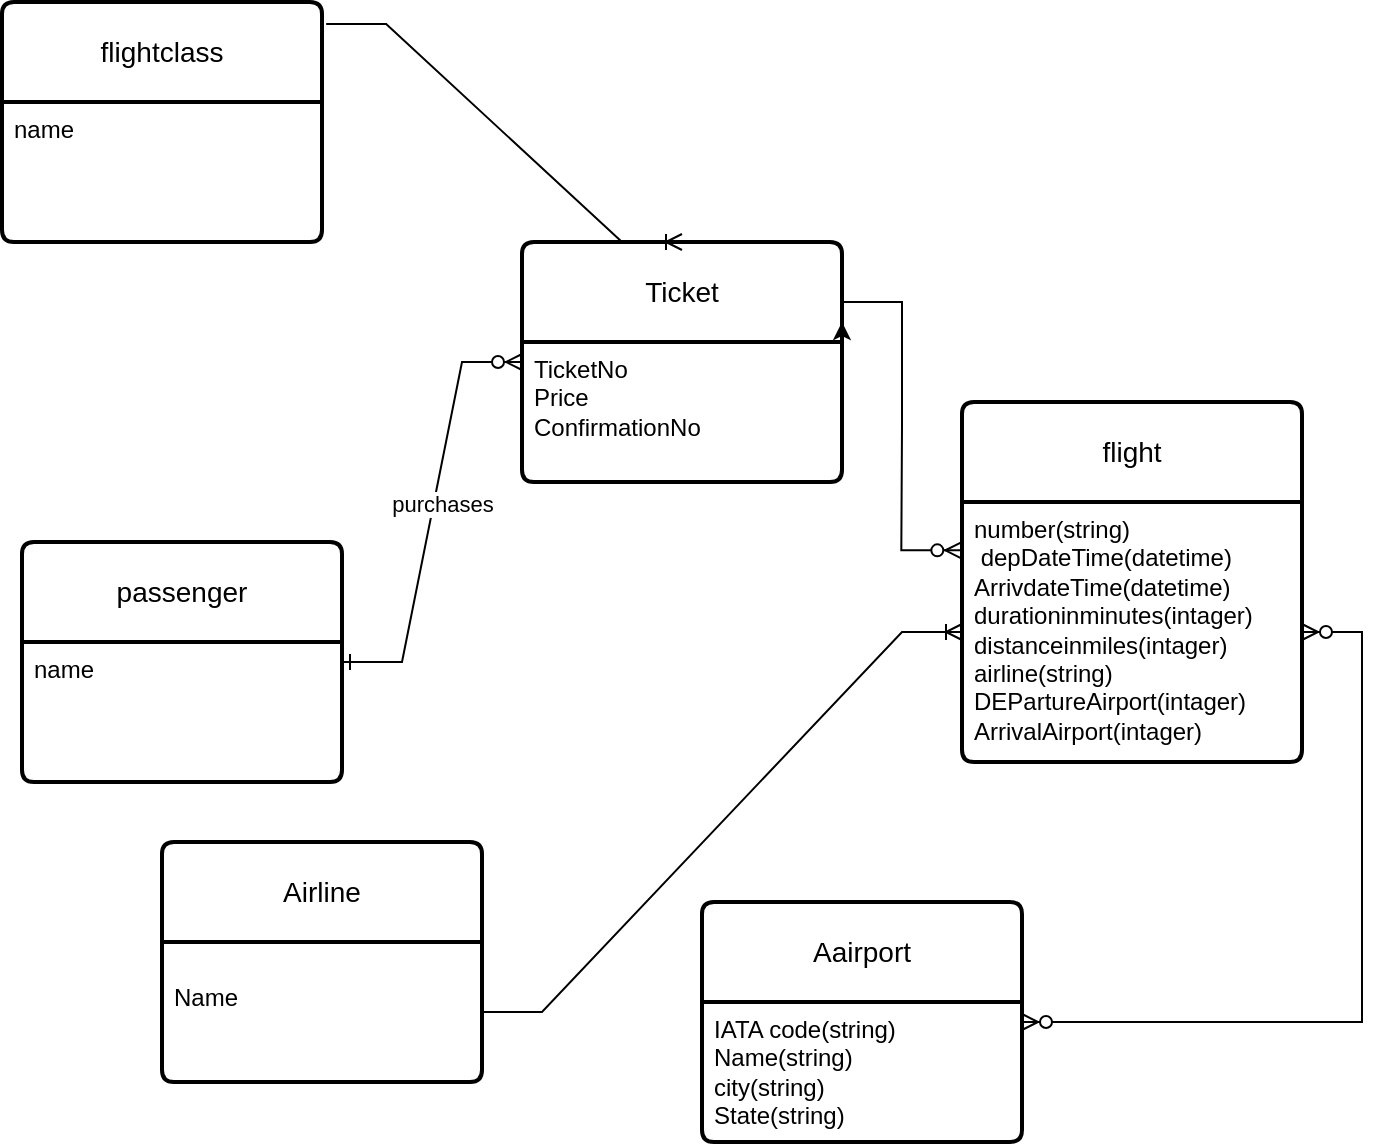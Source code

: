 <mxfile version="21.2.7" type="github">
  <diagram name="Page-1" id="_Xvy-NGbX2OLYNPR4ewf">
    <mxGraphModel dx="1050" dy="581" grid="1" gridSize="10" guides="1" tooltips="1" connect="1" arrows="1" fold="1" page="1" pageScale="1" pageWidth="827" pageHeight="1169" math="0" shadow="0">
      <root>
        <mxCell id="0" />
        <mxCell id="1" parent="0" />
        <mxCell id="ZsyOV6AfNoLjmDjLiw5P-5" value="passenger" style="swimlane;childLayout=stackLayout;horizontal=1;startSize=50;horizontalStack=0;rounded=1;fontSize=14;fontStyle=0;strokeWidth=2;resizeParent=0;resizeLast=1;shadow=0;dashed=0;align=center;arcSize=4;whiteSpace=wrap;html=1;" vertex="1" parent="1">
          <mxGeometry x="70" y="380" width="160" height="120" as="geometry" />
        </mxCell>
        <mxCell id="ZsyOV6AfNoLjmDjLiw5P-6" value="name&lt;br&gt;" style="align=left;strokeColor=none;fillColor=none;spacingLeft=4;fontSize=12;verticalAlign=top;resizable=0;rotatable=0;part=1;html=1;" vertex="1" parent="ZsyOV6AfNoLjmDjLiw5P-5">
          <mxGeometry y="50" width="160" height="70" as="geometry" />
        </mxCell>
        <mxCell id="ZsyOV6AfNoLjmDjLiw5P-7" value="flight&lt;br&gt;" style="swimlane;childLayout=stackLayout;horizontal=1;startSize=50;horizontalStack=0;rounded=1;fontSize=14;fontStyle=0;strokeWidth=2;resizeParent=0;resizeLast=1;shadow=0;dashed=0;align=center;arcSize=4;whiteSpace=wrap;html=1;" vertex="1" parent="1">
          <mxGeometry x="540" y="310" width="170" height="180" as="geometry" />
        </mxCell>
        <mxCell id="ZsyOV6AfNoLjmDjLiw5P-8" value="number(string)&lt;br&gt;&amp;nbsp;depDateTime(datetime)&lt;br&gt;ArrivdateTime(datetime)&lt;br&gt;durationinminutes(intager)&lt;br&gt;distanceinmiles(intager)&lt;br&gt;airline(string)&lt;br&gt;DEPartureAirport(intager)&lt;br&gt;ArrivalAirport(intager)" style="align=left;strokeColor=none;fillColor=none;spacingLeft=4;fontSize=12;verticalAlign=top;resizable=0;rotatable=0;part=1;html=1;" vertex="1" parent="ZsyOV6AfNoLjmDjLiw5P-7">
          <mxGeometry y="50" width="170" height="130" as="geometry" />
        </mxCell>
        <mxCell id="ZsyOV6AfNoLjmDjLiw5P-17" value="Aairport&lt;br&gt;" style="swimlane;childLayout=stackLayout;horizontal=1;startSize=50;horizontalStack=0;rounded=1;fontSize=14;fontStyle=0;strokeWidth=2;resizeParent=0;resizeLast=1;shadow=0;dashed=0;align=center;arcSize=4;whiteSpace=wrap;html=1;" vertex="1" parent="1">
          <mxGeometry x="410" y="560" width="160" height="120" as="geometry" />
        </mxCell>
        <mxCell id="ZsyOV6AfNoLjmDjLiw5P-18" value="IATA code(string)&lt;br&gt;Name(string)&lt;br&gt;city(string)&lt;br&gt;State(string)" style="align=left;strokeColor=none;fillColor=none;spacingLeft=4;fontSize=12;verticalAlign=top;resizable=0;rotatable=0;part=1;html=1;" vertex="1" parent="ZsyOV6AfNoLjmDjLiw5P-17">
          <mxGeometry y="50" width="160" height="70" as="geometry" />
        </mxCell>
        <mxCell id="ZsyOV6AfNoLjmDjLiw5P-22" value="Ticket" style="swimlane;childLayout=stackLayout;horizontal=1;startSize=50;horizontalStack=0;rounded=1;fontSize=14;fontStyle=0;strokeWidth=2;resizeParent=0;resizeLast=1;shadow=0;dashed=0;align=center;arcSize=4;whiteSpace=wrap;html=1;" vertex="1" parent="1">
          <mxGeometry x="320" y="230" width="160" height="120" as="geometry" />
        </mxCell>
        <mxCell id="ZsyOV6AfNoLjmDjLiw5P-23" value="TicketNo&lt;br&gt;Price&lt;br&gt;ConfirmationNo" style="align=left;strokeColor=none;fillColor=none;spacingLeft=4;fontSize=12;verticalAlign=top;resizable=0;rotatable=0;part=1;html=1;" vertex="1" parent="ZsyOV6AfNoLjmDjLiw5P-22">
          <mxGeometry y="50" width="160" height="70" as="geometry" />
        </mxCell>
        <mxCell id="ZsyOV6AfNoLjmDjLiw5P-24" value="" style="edgeStyle=entityRelationEdgeStyle;fontSize=12;html=1;endArrow=ERzeroToMany;endFill=1;startArrow=ERzeroToMany;rounded=0;" edge="1" parent="1" target="ZsyOV6AfNoLjmDjLiw5P-8">
          <mxGeometry width="100" height="100" relative="1" as="geometry">
            <mxPoint x="570" y="620" as="sourcePoint" />
            <mxPoint x="670" y="520" as="targetPoint" />
          </mxGeometry>
        </mxCell>
        <mxCell id="ZsyOV6AfNoLjmDjLiw5P-25" value="" style="edgeStyle=entityRelationEdgeStyle;fontSize=12;html=1;endArrow=ERzeroToMany;endFill=1;startArrow=ERone;rounded=0;startFill=0;" edge="1" parent="1" source="ZsyOV6AfNoLjmDjLiw5P-5" target="ZsyOV6AfNoLjmDjLiw5P-22">
          <mxGeometry width="100" height="100" relative="1" as="geometry">
            <mxPoint x="200" y="320" as="sourcePoint" />
            <mxPoint x="310" y="280" as="targetPoint" />
          </mxGeometry>
        </mxCell>
        <mxCell id="ZsyOV6AfNoLjmDjLiw5P-27" value="purchases&lt;br&gt;" style="edgeLabel;html=1;align=center;verticalAlign=middle;resizable=0;points=[];" vertex="1" connectable="0" parent="ZsyOV6AfNoLjmDjLiw5P-25">
          <mxGeometry x="0.047" y="-4" relative="1" as="geometry">
            <mxPoint as="offset" />
          </mxGeometry>
        </mxCell>
        <mxCell id="ZsyOV6AfNoLjmDjLiw5P-29" value="" style="edgeStyle=entityRelationEdgeStyle;fontSize=12;html=1;endArrow=ERzeroToMany;endFill=1;startArrow=baseDash;rounded=0;entryX=-0.002;entryY=0.186;entryDx=0;entryDy=0;entryPerimeter=0;startFill=0;exitX=1;exitY=0.25;exitDx=0;exitDy=0;" edge="1" parent="1" source="ZsyOV6AfNoLjmDjLiw5P-22" target="ZsyOV6AfNoLjmDjLiw5P-8">
          <mxGeometry width="100" height="100" relative="1" as="geometry">
            <mxPoint x="490" y="270" as="sourcePoint" />
            <mxPoint x="580" y="170" as="targetPoint" />
          </mxGeometry>
        </mxCell>
        <mxCell id="ZsyOV6AfNoLjmDjLiw5P-30" style="edgeStyle=orthogonalEdgeStyle;rounded=0;orthogonalLoop=1;jettySize=auto;html=1;exitX=1;exitY=0;exitDx=0;exitDy=0;" edge="1" parent="1" source="ZsyOV6AfNoLjmDjLiw5P-23">
          <mxGeometry relative="1" as="geometry">
            <mxPoint x="480" y="270" as="targetPoint" />
          </mxGeometry>
        </mxCell>
        <mxCell id="ZsyOV6AfNoLjmDjLiw5P-31" value="Airline" style="swimlane;childLayout=stackLayout;horizontal=1;startSize=50;horizontalStack=0;rounded=1;fontSize=14;fontStyle=0;strokeWidth=2;resizeParent=0;resizeLast=1;shadow=0;dashed=0;align=center;arcSize=4;whiteSpace=wrap;html=1;" vertex="1" parent="1">
          <mxGeometry x="140" y="530" width="160" height="120" as="geometry" />
        </mxCell>
        <mxCell id="ZsyOV6AfNoLjmDjLiw5P-32" value="&lt;br&gt;Name&lt;br&gt;" style="align=left;strokeColor=none;fillColor=none;spacingLeft=4;fontSize=12;verticalAlign=top;resizable=0;rotatable=0;part=1;html=1;" vertex="1" parent="ZsyOV6AfNoLjmDjLiw5P-31">
          <mxGeometry y="50" width="160" height="70" as="geometry" />
        </mxCell>
        <mxCell id="ZsyOV6AfNoLjmDjLiw5P-33" value="" style="edgeStyle=entityRelationEdgeStyle;fontSize=12;html=1;endArrow=ERoneToMany;rounded=0;entryX=0;entryY=0.5;entryDx=0;entryDy=0;" edge="1" parent="1" source="ZsyOV6AfNoLjmDjLiw5P-32" target="ZsyOV6AfNoLjmDjLiw5P-8">
          <mxGeometry width="100" height="100" relative="1" as="geometry">
            <mxPoint x="380" y="520" as="sourcePoint" />
            <mxPoint x="480" y="420" as="targetPoint" />
          </mxGeometry>
        </mxCell>
        <mxCell id="ZsyOV6AfNoLjmDjLiw5P-34" value="flightclass" style="swimlane;childLayout=stackLayout;horizontal=1;startSize=50;horizontalStack=0;rounded=1;fontSize=14;fontStyle=0;strokeWidth=2;resizeParent=0;resizeLast=1;shadow=0;dashed=0;align=center;arcSize=4;whiteSpace=wrap;html=1;" vertex="1" parent="1">
          <mxGeometry x="60" y="110" width="160" height="120" as="geometry" />
        </mxCell>
        <mxCell id="ZsyOV6AfNoLjmDjLiw5P-35" value="name" style="align=left;strokeColor=none;fillColor=none;spacingLeft=4;fontSize=12;verticalAlign=top;resizable=0;rotatable=0;part=1;html=1;" vertex="1" parent="ZsyOV6AfNoLjmDjLiw5P-34">
          <mxGeometry y="50" width="160" height="70" as="geometry" />
        </mxCell>
        <mxCell id="ZsyOV6AfNoLjmDjLiw5P-36" value="" style="edgeStyle=entityRelationEdgeStyle;fontSize=12;html=1;endArrow=ERoneToMany;rounded=0;exitX=1.013;exitY=0.092;exitDx=0;exitDy=0;exitPerimeter=0;entryX=0.5;entryY=0;entryDx=0;entryDy=0;" edge="1" parent="1" source="ZsyOV6AfNoLjmDjLiw5P-34" target="ZsyOV6AfNoLjmDjLiw5P-22">
          <mxGeometry width="100" height="100" relative="1" as="geometry">
            <mxPoint x="380" y="420" as="sourcePoint" />
            <mxPoint x="480" y="320" as="targetPoint" />
          </mxGeometry>
        </mxCell>
      </root>
    </mxGraphModel>
  </diagram>
</mxfile>
